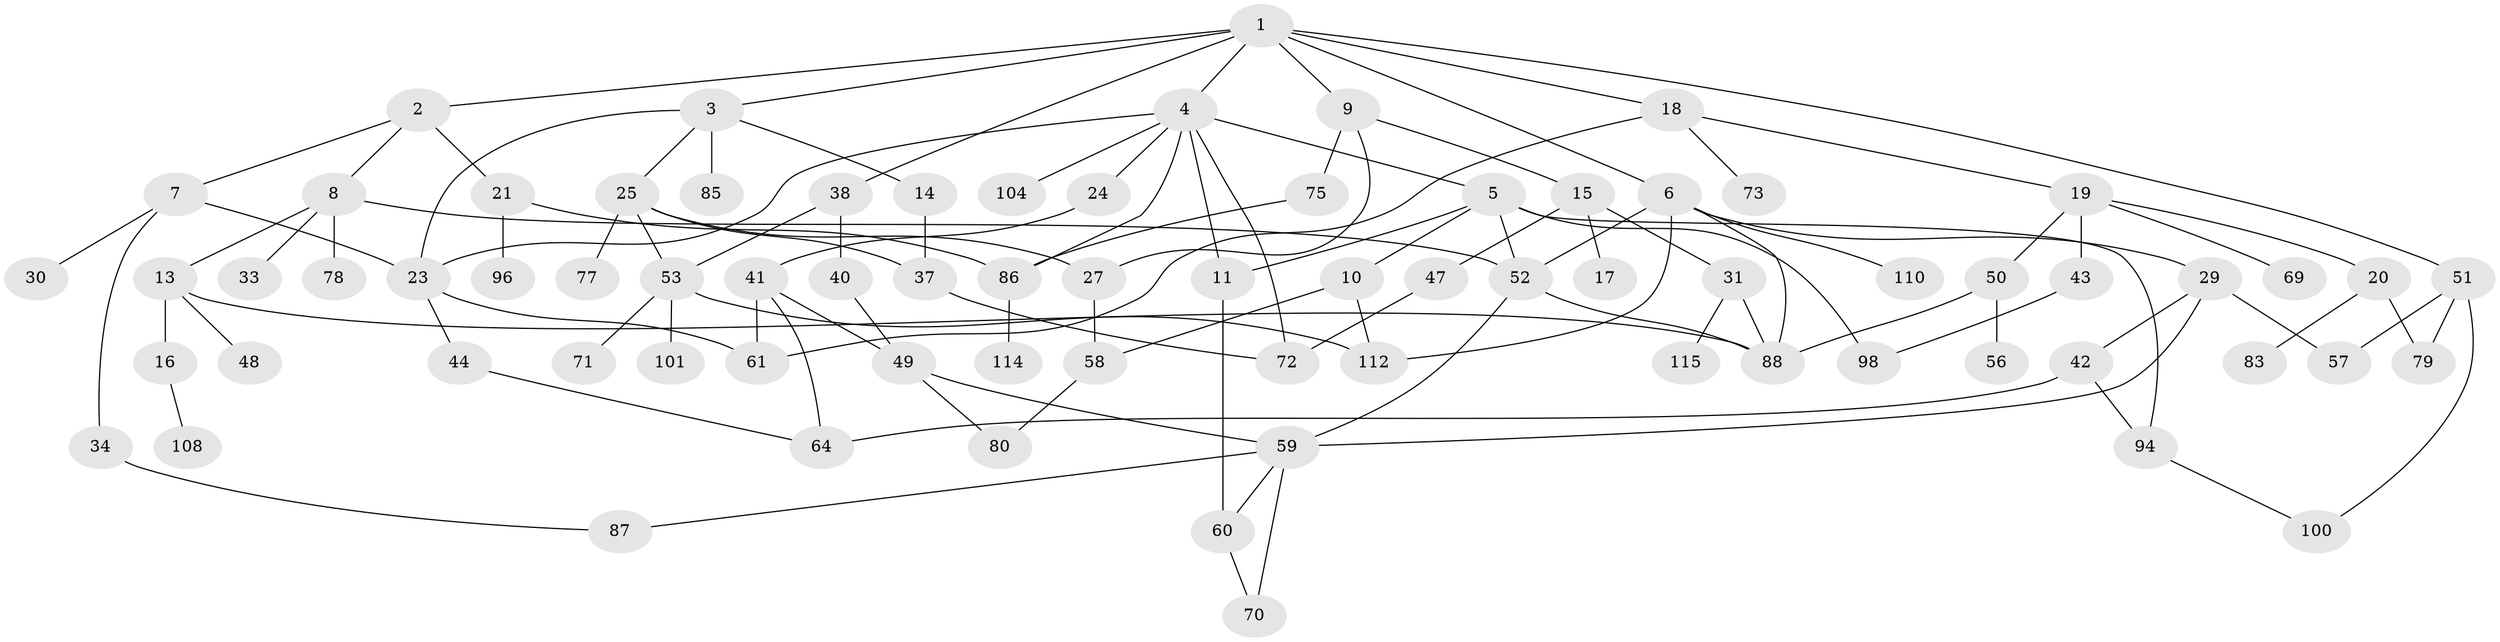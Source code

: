 // original degree distribution, {9: 0.008620689655172414, 5: 0.0603448275862069, 6: 0.05172413793103448, 8: 0.008620689655172414, 3: 0.19827586206896552, 4: 0.08620689655172414, 2: 0.3017241379310345, 1: 0.28448275862068967}
// Generated by graph-tools (version 1.1) at 2025/41/03/06/25 10:41:26]
// undirected, 76 vertices, 110 edges
graph export_dot {
graph [start="1"]
  node [color=gray90,style=filled];
  1 [super="+90"];
  2 [super="+116"];
  3 [super="+12"];
  4 [super="+35"];
  5 [super="+111"];
  6 [super="+39"];
  7;
  8 [super="+65"];
  9 [super="+89"];
  10 [super="+92"];
  11;
  13 [super="+22"];
  14;
  15 [super="+26"];
  16 [super="+55"];
  17;
  18 [super="+76"];
  19 [super="+106"];
  20 [super="+82"];
  21 [super="+66"];
  23 [super="+74"];
  24 [super="+107"];
  25 [super="+32"];
  27 [super="+28"];
  29 [super="+95"];
  30;
  31 [super="+102"];
  33;
  34 [super="+36"];
  37 [super="+45"];
  38;
  40;
  41 [super="+46"];
  42 [super="+68"];
  43;
  44;
  47;
  48;
  49 [super="+54"];
  50 [super="+97"];
  51 [super="+84"];
  52 [super="+62"];
  53 [super="+63"];
  56 [super="+67"];
  57 [super="+93"];
  58;
  59 [super="+81"];
  60;
  61 [super="+91"];
  64;
  69;
  70 [super="+103"];
  71;
  72;
  73;
  75;
  77;
  78;
  79 [super="+105"];
  80;
  83;
  85;
  86 [super="+99"];
  87;
  88 [super="+113"];
  94;
  96;
  98;
  100 [super="+109"];
  101;
  104;
  108;
  110;
  112;
  114;
  115;
  1 -- 2;
  1 -- 3;
  1 -- 4;
  1 -- 6;
  1 -- 9;
  1 -- 18;
  1 -- 38;
  1 -- 51;
  2 -- 7;
  2 -- 8;
  2 -- 21;
  3 -- 14;
  3 -- 23;
  3 -- 25;
  3 -- 85;
  4 -- 5;
  4 -- 24;
  4 -- 11;
  4 -- 86;
  4 -- 72;
  4 -- 23;
  4 -- 104;
  5 -- 10;
  5 -- 11;
  5 -- 94;
  5 -- 98;
  5 -- 52;
  6 -- 29;
  6 -- 112;
  6 -- 52;
  6 -- 88;
  6 -- 110;
  7 -- 30;
  7 -- 34;
  7 -- 23;
  8 -- 13;
  8 -- 33;
  8 -- 78;
  8 -- 52;
  9 -- 15;
  9 -- 27;
  9 -- 75;
  10 -- 112;
  10 -- 58;
  11 -- 60;
  13 -- 16;
  13 -- 48;
  13 -- 88;
  14 -- 37;
  15 -- 17;
  15 -- 31;
  15 -- 47;
  16 -- 108;
  18 -- 19;
  18 -- 61;
  18 -- 73;
  19 -- 20;
  19 -- 43;
  19 -- 50;
  19 -- 69;
  20 -- 83;
  20 -- 79;
  21 -- 96;
  21 -- 86;
  23 -- 44;
  23 -- 61;
  24 -- 41;
  25 -- 77;
  25 -- 53;
  25 -- 27;
  25 -- 37;
  27 -- 58;
  29 -- 42;
  29 -- 57;
  29 -- 59;
  31 -- 88;
  31 -- 115;
  34 -- 87;
  37 -- 72;
  38 -- 40;
  38 -- 53;
  40 -- 49;
  41 -- 49;
  41 -- 61;
  41 -- 64;
  42 -- 64;
  42 -- 94;
  43 -- 98;
  44 -- 64;
  47 -- 72;
  49 -- 59;
  49 -- 80;
  50 -- 56;
  50 -- 88;
  51 -- 79;
  51 -- 57;
  51 -- 100;
  52 -- 59;
  52 -- 88;
  53 -- 112;
  53 -- 101;
  53 -- 71;
  58 -- 80;
  59 -- 87;
  59 -- 60;
  59 -- 70;
  60 -- 70;
  75 -- 86;
  86 -- 114;
  94 -- 100;
}
